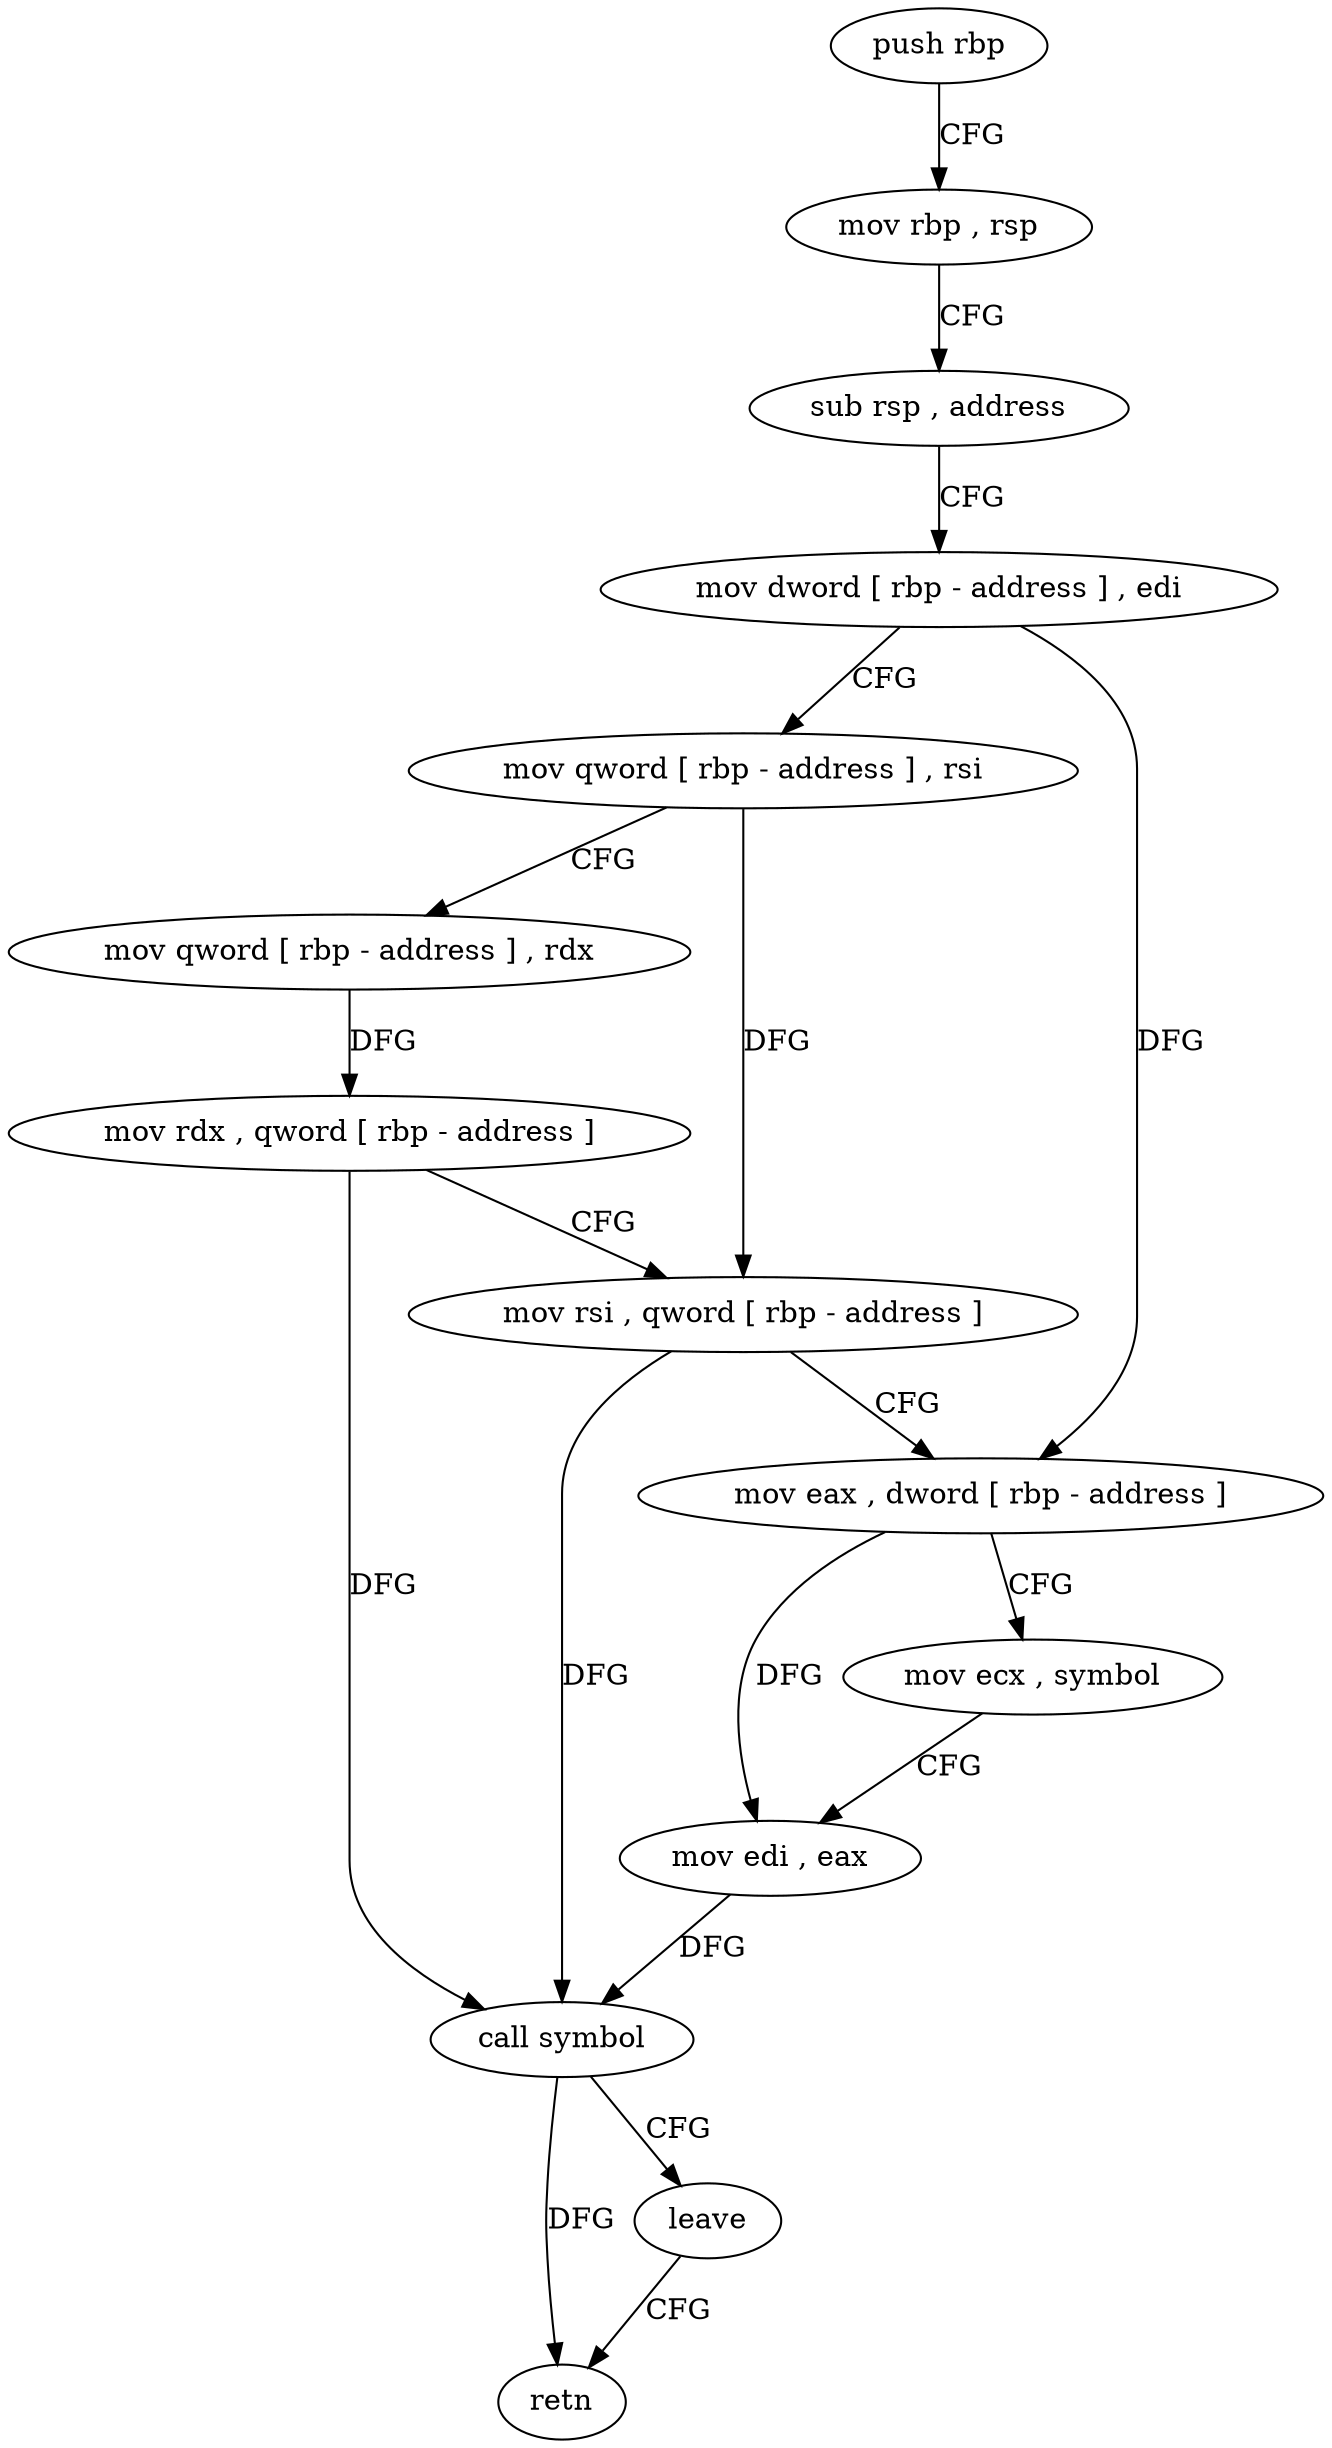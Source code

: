 digraph "func" {
"4364909" [label = "push rbp" ]
"4364910" [label = "mov rbp , rsp" ]
"4364913" [label = "sub rsp , address" ]
"4364917" [label = "mov dword [ rbp - address ] , edi" ]
"4364920" [label = "mov qword [ rbp - address ] , rsi" ]
"4364924" [label = "mov qword [ rbp - address ] , rdx" ]
"4364928" [label = "mov rdx , qword [ rbp - address ]" ]
"4364932" [label = "mov rsi , qword [ rbp - address ]" ]
"4364936" [label = "mov eax , dword [ rbp - address ]" ]
"4364939" [label = "mov ecx , symbol" ]
"4364944" [label = "mov edi , eax" ]
"4364946" [label = "call symbol" ]
"4364951" [label = "leave" ]
"4364952" [label = "retn" ]
"4364909" -> "4364910" [ label = "CFG" ]
"4364910" -> "4364913" [ label = "CFG" ]
"4364913" -> "4364917" [ label = "CFG" ]
"4364917" -> "4364920" [ label = "CFG" ]
"4364917" -> "4364936" [ label = "DFG" ]
"4364920" -> "4364924" [ label = "CFG" ]
"4364920" -> "4364932" [ label = "DFG" ]
"4364924" -> "4364928" [ label = "DFG" ]
"4364928" -> "4364932" [ label = "CFG" ]
"4364928" -> "4364946" [ label = "DFG" ]
"4364932" -> "4364936" [ label = "CFG" ]
"4364932" -> "4364946" [ label = "DFG" ]
"4364936" -> "4364939" [ label = "CFG" ]
"4364936" -> "4364944" [ label = "DFG" ]
"4364939" -> "4364944" [ label = "CFG" ]
"4364944" -> "4364946" [ label = "DFG" ]
"4364946" -> "4364951" [ label = "CFG" ]
"4364946" -> "4364952" [ label = "DFG" ]
"4364951" -> "4364952" [ label = "CFG" ]
}
